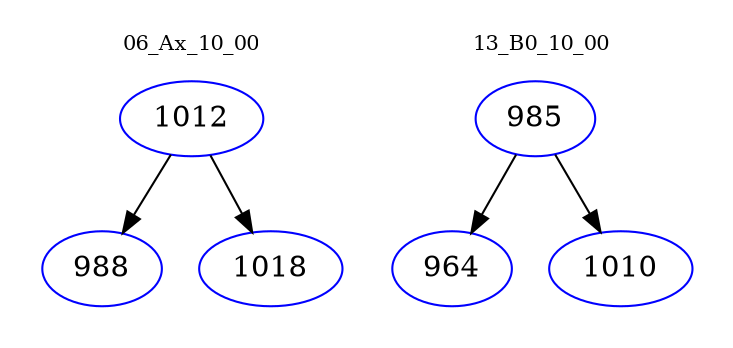 digraph{
subgraph cluster_0 {
color = white
label = "06_Ax_10_00";
fontsize=10;
T0_1012 [label="1012", color="blue"]
T0_1012 -> T0_988 [color="black"]
T0_988 [label="988", color="blue"]
T0_1012 -> T0_1018 [color="black"]
T0_1018 [label="1018", color="blue"]
}
subgraph cluster_1 {
color = white
label = "13_B0_10_00";
fontsize=10;
T1_985 [label="985", color="blue"]
T1_985 -> T1_964 [color="black"]
T1_964 [label="964", color="blue"]
T1_985 -> T1_1010 [color="black"]
T1_1010 [label="1010", color="blue"]
}
}
